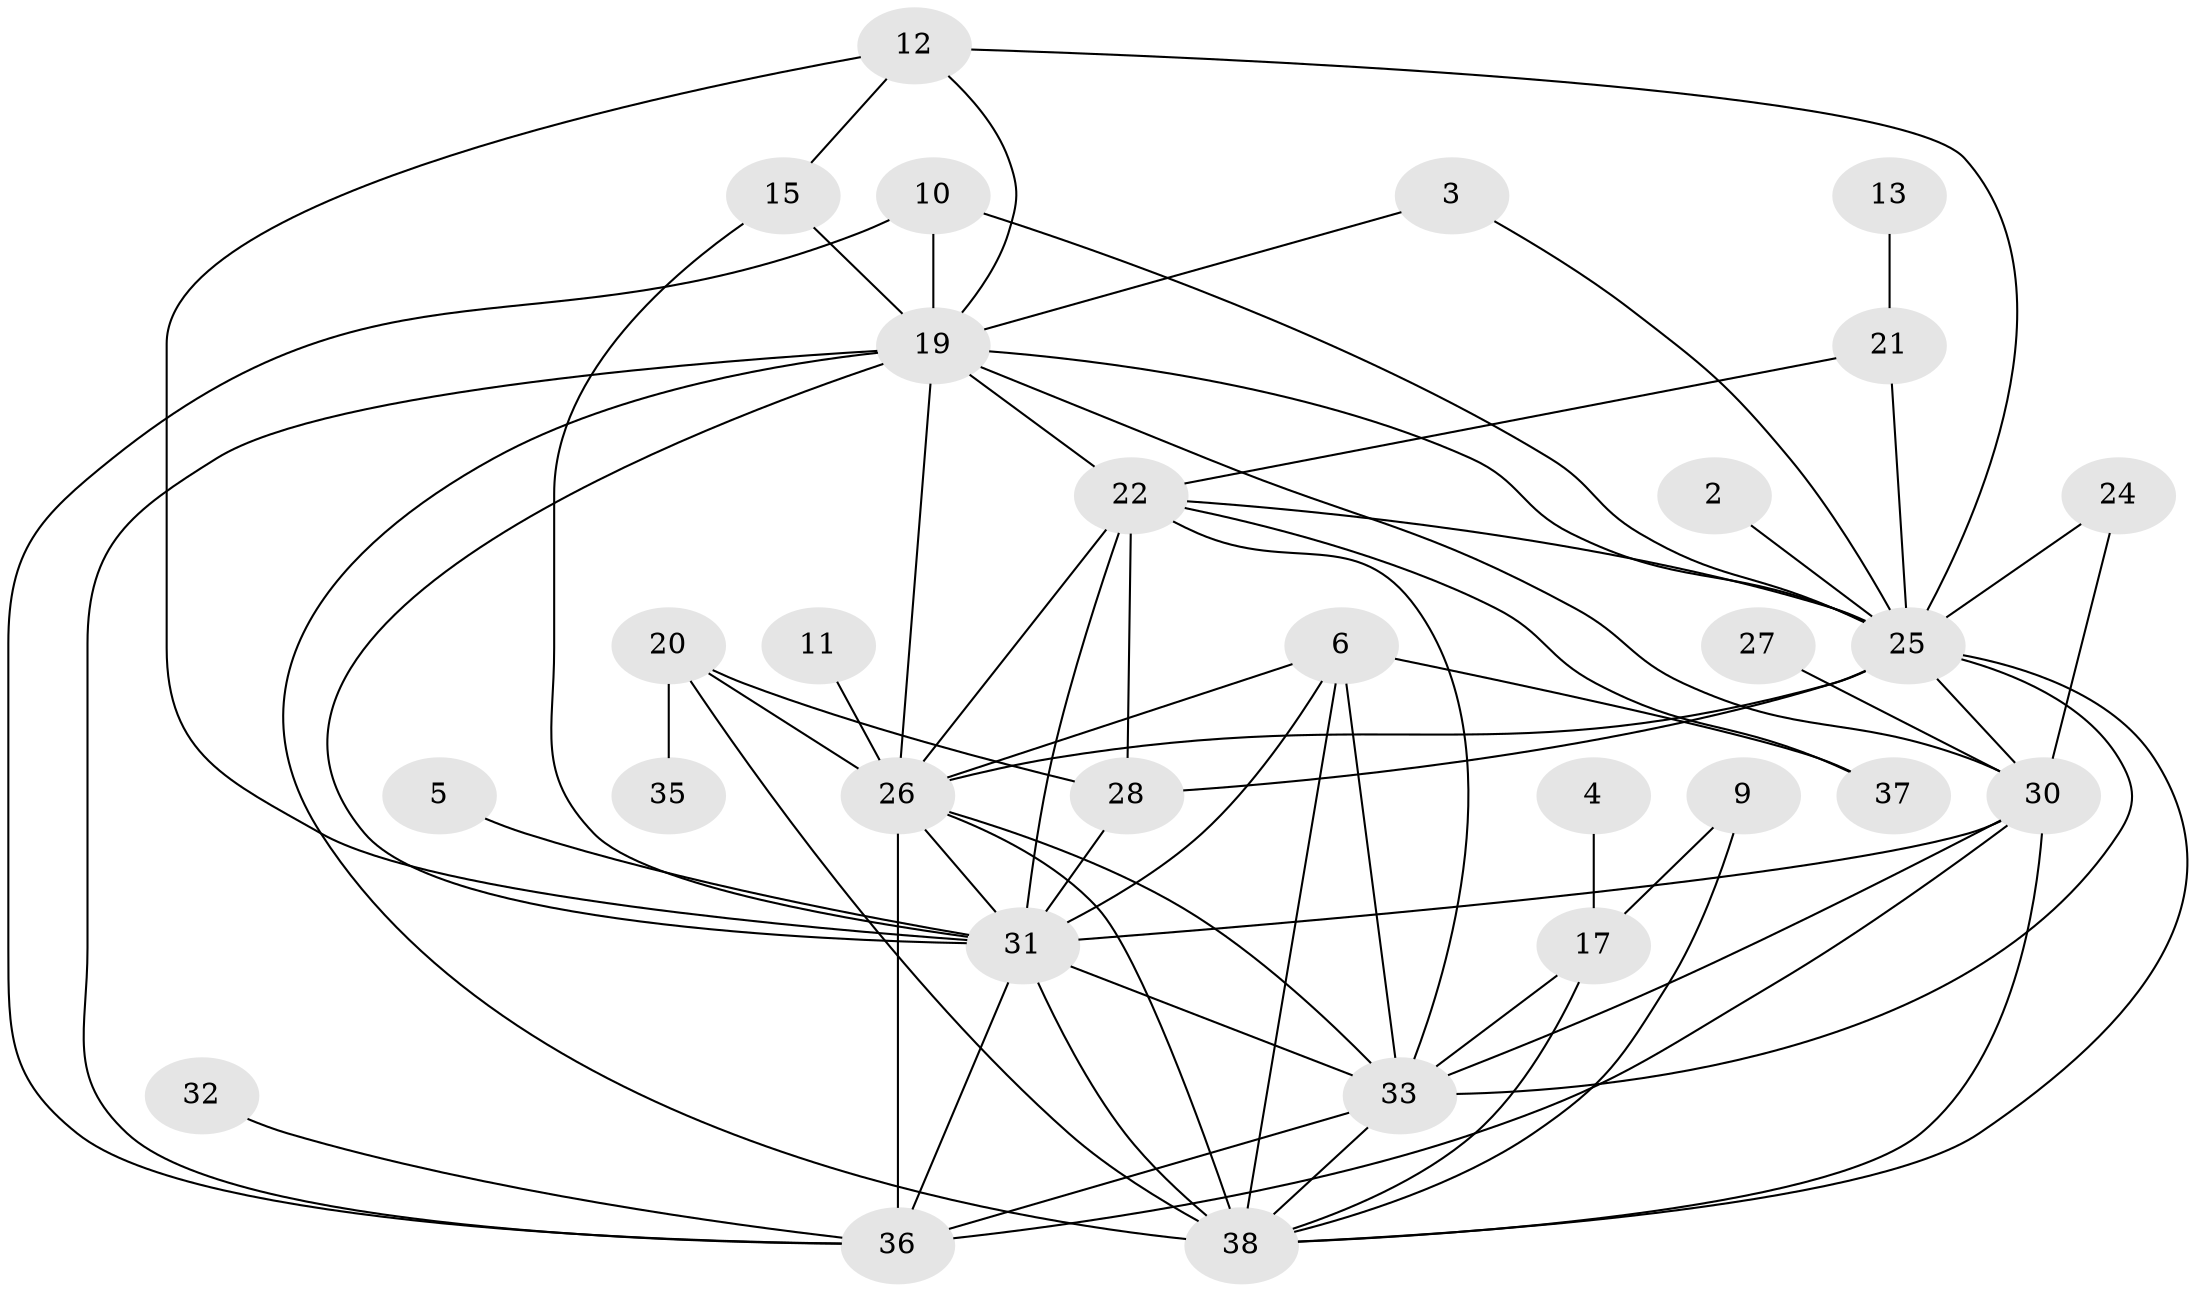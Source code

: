 // original degree distribution, {4: 0.16, 3: 0.216, 2: 0.208, 0: 0.056, 1: 0.208, 6: 0.064, 7: 0.016, 5: 0.072}
// Generated by graph-tools (version 1.1) at 2025/35/03/04/25 23:35:44]
// undirected, 29 vertices, 67 edges
graph export_dot {
  node [color=gray90,style=filled];
  2;
  3;
  4;
  5;
  6;
  9;
  10;
  11;
  12;
  13;
  15;
  17;
  19;
  20;
  21;
  22;
  24;
  25;
  26;
  27;
  28;
  30;
  31;
  32;
  33;
  35;
  36;
  37;
  38;
  2 -- 25 [weight=1.0];
  3 -- 19 [weight=1.0];
  3 -- 25 [weight=1.0];
  4 -- 17 [weight=1.0];
  5 -- 31 [weight=1.0];
  6 -- 26 [weight=1.0];
  6 -- 31 [weight=1.0];
  6 -- 33 [weight=2.0];
  6 -- 37 [weight=1.0];
  6 -- 38 [weight=1.0];
  9 -- 17 [weight=1.0];
  9 -- 38 [weight=2.0];
  10 -- 19 [weight=2.0];
  10 -- 25 [weight=1.0];
  10 -- 36 [weight=1.0];
  11 -- 26 [weight=1.0];
  12 -- 15 [weight=1.0];
  12 -- 19 [weight=1.0];
  12 -- 25 [weight=1.0];
  12 -- 31 [weight=1.0];
  13 -- 21 [weight=1.0];
  15 -- 19 [weight=1.0];
  15 -- 31 [weight=1.0];
  17 -- 33 [weight=1.0];
  17 -- 38 [weight=1.0];
  19 -- 22 [weight=2.0];
  19 -- 25 [weight=1.0];
  19 -- 26 [weight=1.0];
  19 -- 30 [weight=1.0];
  19 -- 31 [weight=1.0];
  19 -- 36 [weight=2.0];
  19 -- 38 [weight=1.0];
  20 -- 26 [weight=2.0];
  20 -- 28 [weight=1.0];
  20 -- 35 [weight=1.0];
  20 -- 38 [weight=1.0];
  21 -- 22 [weight=1.0];
  21 -- 25 [weight=2.0];
  22 -- 25 [weight=1.0];
  22 -- 26 [weight=1.0];
  22 -- 28 [weight=1.0];
  22 -- 31 [weight=2.0];
  22 -- 33 [weight=1.0];
  22 -- 37 [weight=1.0];
  24 -- 25 [weight=1.0];
  24 -- 30 [weight=1.0];
  25 -- 26 [weight=1.0];
  25 -- 28 [weight=1.0];
  25 -- 30 [weight=3.0];
  25 -- 33 [weight=1.0];
  25 -- 38 [weight=1.0];
  26 -- 31 [weight=1.0];
  26 -- 33 [weight=1.0];
  26 -- 36 [weight=1.0];
  26 -- 38 [weight=2.0];
  27 -- 30 [weight=1.0];
  28 -- 31 [weight=2.0];
  30 -- 31 [weight=1.0];
  30 -- 33 [weight=2.0];
  30 -- 36 [weight=1.0];
  30 -- 38 [weight=1.0];
  31 -- 33 [weight=2.0];
  31 -- 36 [weight=1.0];
  31 -- 38 [weight=2.0];
  32 -- 36 [weight=1.0];
  33 -- 36 [weight=2.0];
  33 -- 38 [weight=1.0];
}
